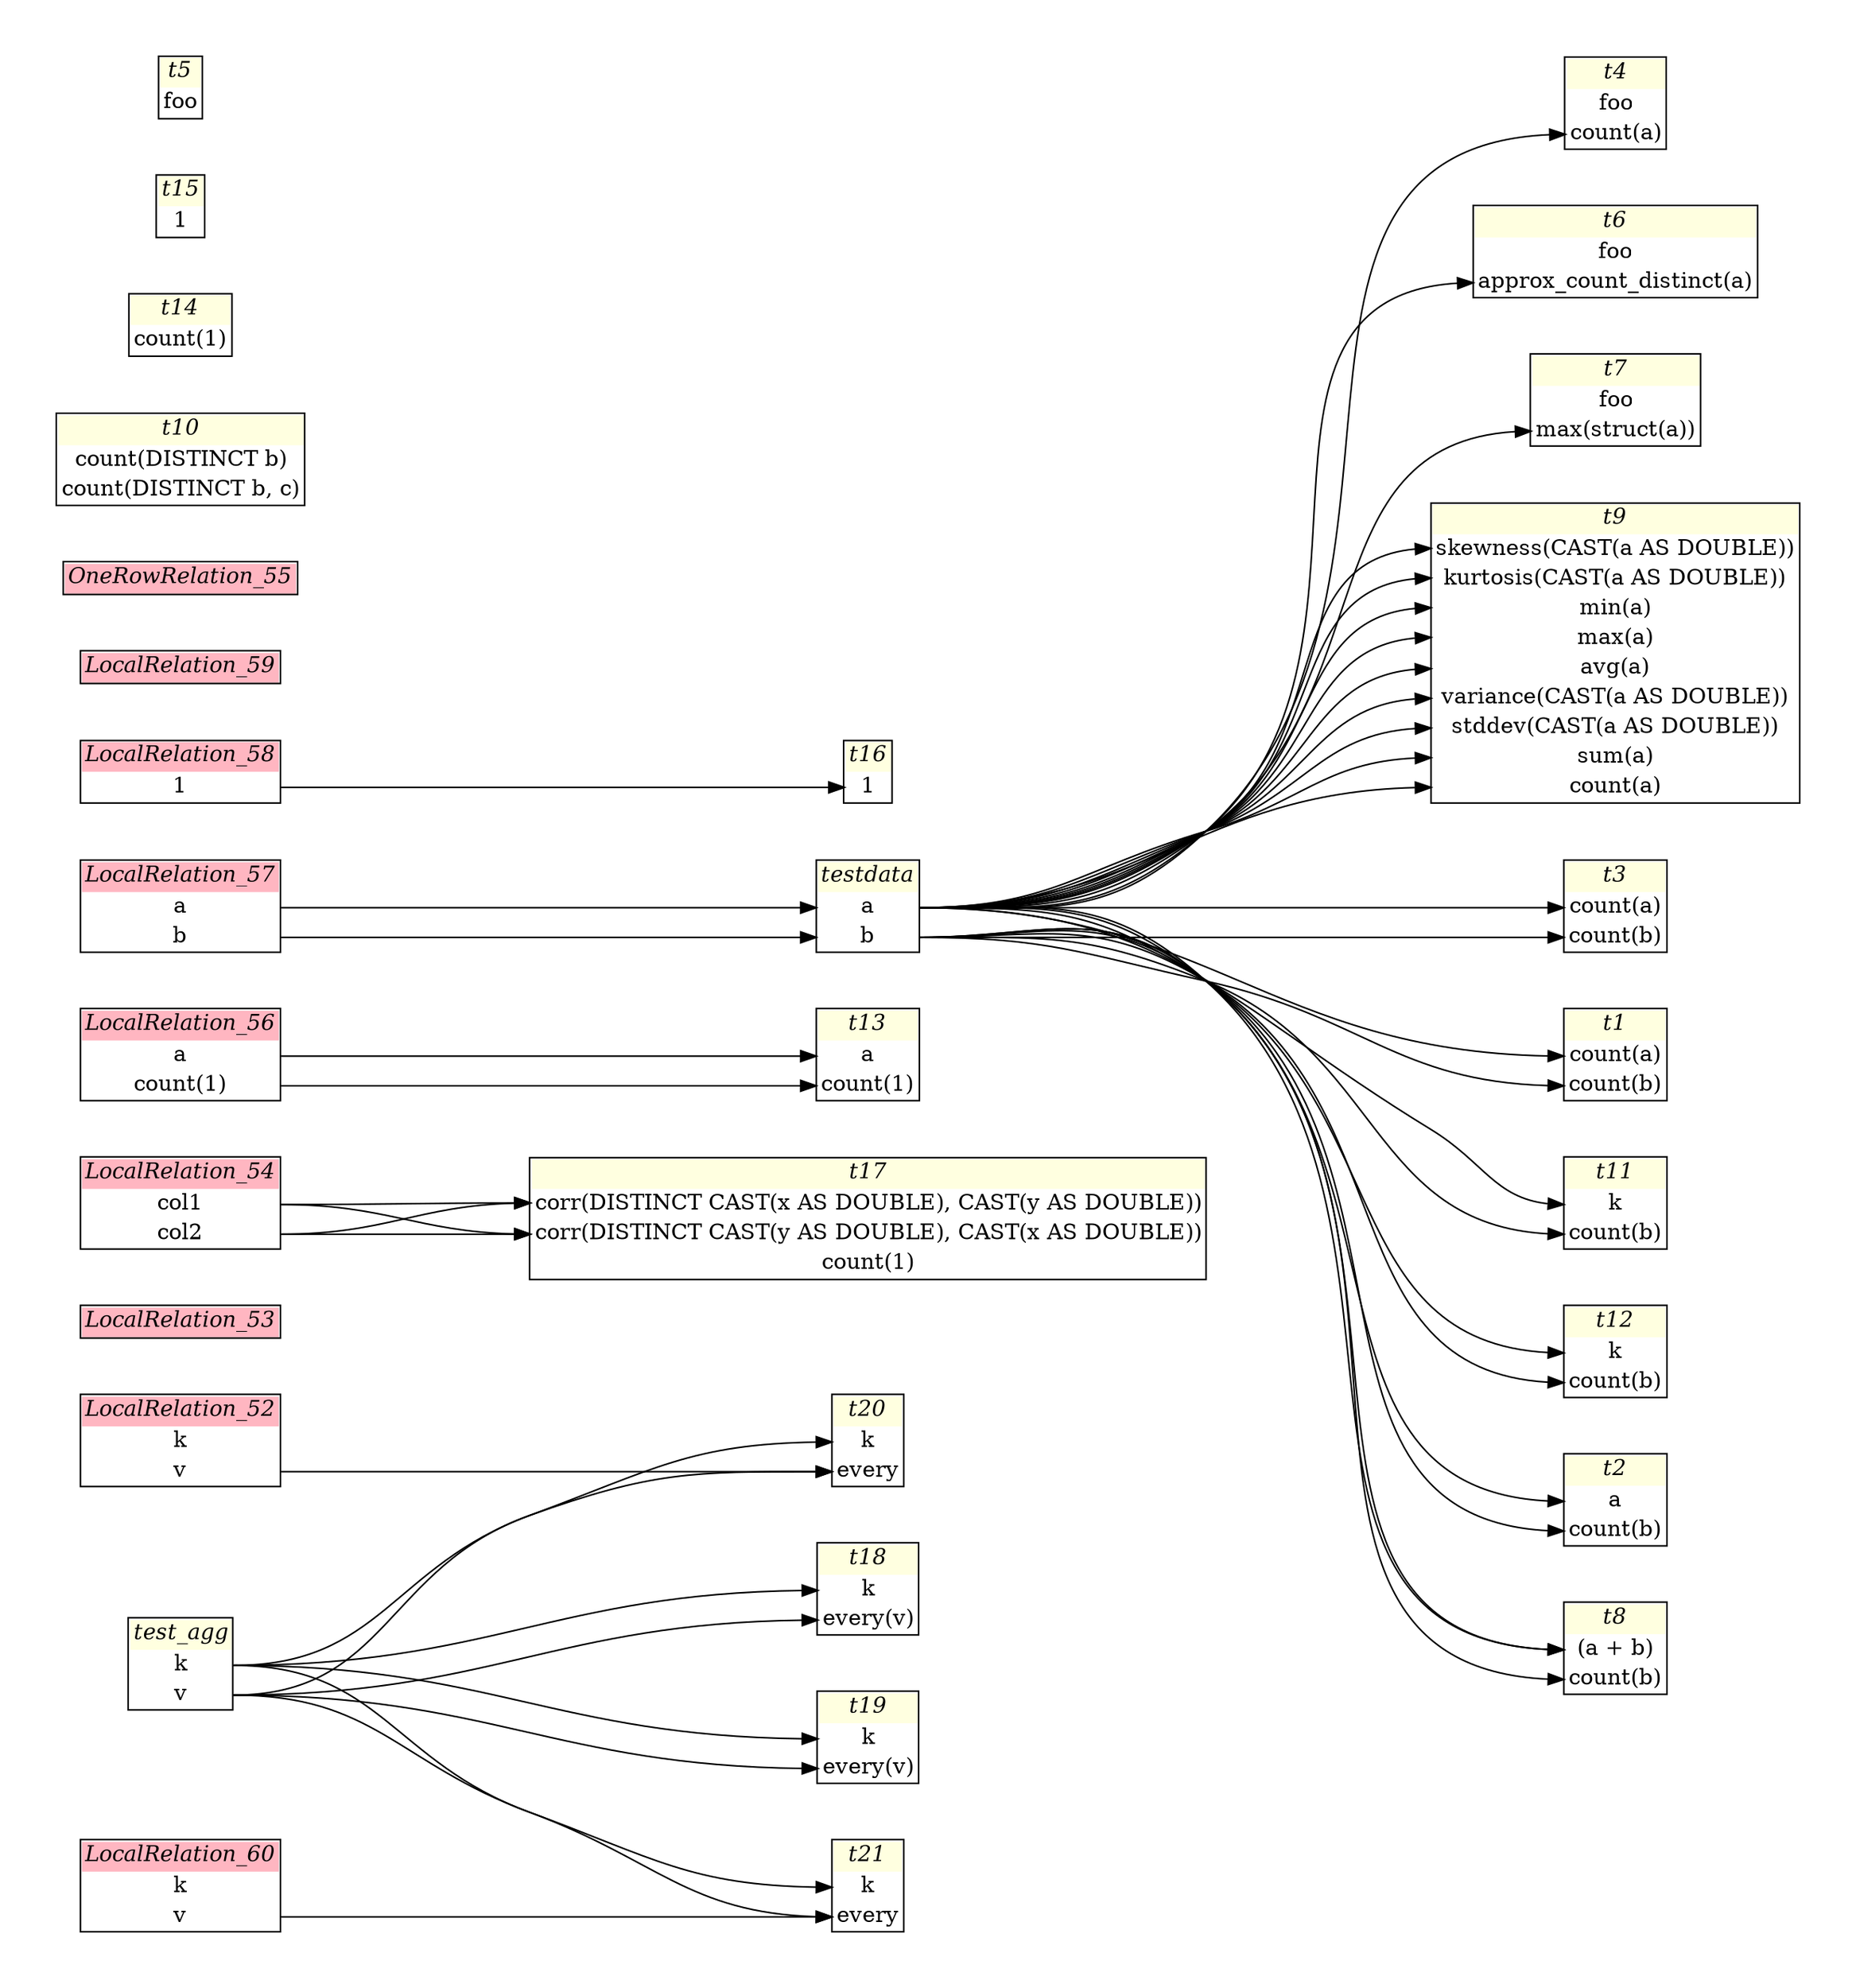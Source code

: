 // Automatically generated by SQLFlowTestSuite


digraph {
  graph [pad="0.5", nodesep="0.5", ranksep="2", fontname="Helvetica"];
  node [shape=plain]
  rankdir=LR;

  
"LocalRelation_52" [label=<
<table border="1" cellborder="0" cellspacing="0">
  <tr><td bgcolor="lightpink"><i>LocalRelation_52</i></td></tr>
  <tr><td port="0">k</td></tr>
<tr><td port="1">v</td></tr>
</table>>];
       

"LocalRelation_53" [label=<
<table border="1" cellborder="0" cellspacing="0">
  <tr><td bgcolor="lightpink"><i>LocalRelation_53</i></td></tr>
  
</table>>];
       

"LocalRelation_54" [label=<
<table border="1" cellborder="0" cellspacing="0">
  <tr><td bgcolor="lightpink"><i>LocalRelation_54</i></td></tr>
  <tr><td port="0">col1</td></tr>
<tr><td port="1">col2</td></tr>
</table>>];
       

"LocalRelation_56" [label=<
<table border="1" cellborder="0" cellspacing="0">
  <tr><td bgcolor="lightpink"><i>LocalRelation_56</i></td></tr>
  <tr><td port="0">a</td></tr>
<tr><td port="1">count(1)</td></tr>
</table>>];
       

"LocalRelation_57" [label=<
<table border="1" cellborder="0" cellspacing="0">
  <tr><td bgcolor="lightpink"><i>LocalRelation_57</i></td></tr>
  <tr><td port="0">a</td></tr>
<tr><td port="1">b</td></tr>
</table>>];
       

"LocalRelation_58" [label=<
<table border="1" cellborder="0" cellspacing="0">
  <tr><td bgcolor="lightpink"><i>LocalRelation_58</i></td></tr>
  <tr><td port="0">1</td></tr>
</table>>];
       

"LocalRelation_59" [label=<
<table border="1" cellborder="0" cellspacing="0">
  <tr><td bgcolor="lightpink"><i>LocalRelation_59</i></td></tr>
  
</table>>];
       

"LocalRelation_60" [label=<
<table border="1" cellborder="0" cellspacing="0">
  <tr><td bgcolor="lightpink"><i>LocalRelation_60</i></td></tr>
  <tr><td port="0">k</td></tr>
<tr><td port="1">v</td></tr>
</table>>];
       

"OneRowRelation_55" [label=<
<table border="1" cellborder="0" cellspacing="0">
  <tr><td bgcolor="lightpink"><i>OneRowRelation_55</i></td></tr>
  
</table>>];
       

"t1" [label=<
<table border="1" cellborder="0" cellspacing="0">
  <tr><td bgcolor="lightyellow"><i>t1</i></td></tr>
  <tr><td port="0">count(a)</td></tr>
<tr><td port="1">count(b)</td></tr>
</table>>];
           

"t10" [label=<
<table border="1" cellborder="0" cellspacing="0">
  <tr><td bgcolor="lightyellow"><i>t10</i></td></tr>
  <tr><td port="0">count(DISTINCT b)</td></tr>
<tr><td port="1">count(DISTINCT b, c)</td></tr>
</table>>];
           

"t11" [label=<
<table border="1" cellborder="0" cellspacing="0">
  <tr><td bgcolor="lightyellow"><i>t11</i></td></tr>
  <tr><td port="0">k</td></tr>
<tr><td port="1">count(b)</td></tr>
</table>>];
           

"t12" [label=<
<table border="1" cellborder="0" cellspacing="0">
  <tr><td bgcolor="lightyellow"><i>t12</i></td></tr>
  <tr><td port="0">k</td></tr>
<tr><td port="1">count(b)</td></tr>
</table>>];
           

"t13" [label=<
<table border="1" cellborder="0" cellspacing="0">
  <tr><td bgcolor="lightyellow"><i>t13</i></td></tr>
  <tr><td port="0">a</td></tr>
<tr><td port="1">count(1)</td></tr>
</table>>];
           

"t14" [label=<
<table border="1" cellborder="0" cellspacing="0">
  <tr><td bgcolor="lightyellow"><i>t14</i></td></tr>
  <tr><td port="0">count(1)</td></tr>
</table>>];
           

"t15" [label=<
<table border="1" cellborder="0" cellspacing="0">
  <tr><td bgcolor="lightyellow"><i>t15</i></td></tr>
  <tr><td port="0">1</td></tr>
</table>>];
           

"t16" [label=<
<table border="1" cellborder="0" cellspacing="0">
  <tr><td bgcolor="lightyellow"><i>t16</i></td></tr>
  <tr><td port="0">1</td></tr>
</table>>];
           

"t17" [label=<
<table border="1" cellborder="0" cellspacing="0">
  <tr><td bgcolor="lightyellow"><i>t17</i></td></tr>
  <tr><td port="0">corr(DISTINCT CAST(x AS DOUBLE), CAST(y AS DOUBLE))</td></tr>
<tr><td port="1">corr(DISTINCT CAST(y AS DOUBLE), CAST(x AS DOUBLE))</td></tr>
<tr><td port="2">count(1)</td></tr>
</table>>];
           

"t18" [label=<
<table border="1" cellborder="0" cellspacing="0">
  <tr><td bgcolor="lightyellow"><i>t18</i></td></tr>
  <tr><td port="0">k</td></tr>
<tr><td port="1">every(v)</td></tr>
</table>>];
           

"t19" [label=<
<table border="1" cellborder="0" cellspacing="0">
  <tr><td bgcolor="lightyellow"><i>t19</i></td></tr>
  <tr><td port="0">k</td></tr>
<tr><td port="1">every(v)</td></tr>
</table>>];
           

"t2" [label=<
<table border="1" cellborder="0" cellspacing="0">
  <tr><td bgcolor="lightyellow"><i>t2</i></td></tr>
  <tr><td port="0">a</td></tr>
<tr><td port="1">count(b)</td></tr>
</table>>];
           

"t20" [label=<
<table border="1" cellborder="0" cellspacing="0">
  <tr><td bgcolor="lightyellow"><i>t20</i></td></tr>
  <tr><td port="0">k</td></tr>
<tr><td port="1">every</td></tr>
</table>>];
           

"t21" [label=<
<table border="1" cellborder="0" cellspacing="0">
  <tr><td bgcolor="lightyellow"><i>t21</i></td></tr>
  <tr><td port="0">k</td></tr>
<tr><td port="1">every</td></tr>
</table>>];
           

"t3" [label=<
<table border="1" cellborder="0" cellspacing="0">
  <tr><td bgcolor="lightyellow"><i>t3</i></td></tr>
  <tr><td port="0">count(a)</td></tr>
<tr><td port="1">count(b)</td></tr>
</table>>];
           

"t4" [label=<
<table border="1" cellborder="0" cellspacing="0">
  <tr><td bgcolor="lightyellow"><i>t4</i></td></tr>
  <tr><td port="0">foo</td></tr>
<tr><td port="1">count(a)</td></tr>
</table>>];
           

"t5" [label=<
<table border="1" cellborder="0" cellspacing="0">
  <tr><td bgcolor="lightyellow"><i>t5</i></td></tr>
  <tr><td port="0">foo</td></tr>
</table>>];
           

"t6" [label=<
<table border="1" cellborder="0" cellspacing="0">
  <tr><td bgcolor="lightyellow"><i>t6</i></td></tr>
  <tr><td port="0">foo</td></tr>
<tr><td port="1">approx_count_distinct(a)</td></tr>
</table>>];
           

"t7" [label=<
<table border="1" cellborder="0" cellspacing="0">
  <tr><td bgcolor="lightyellow"><i>t7</i></td></tr>
  <tr><td port="0">foo</td></tr>
<tr><td port="1">max(struct(a))</td></tr>
</table>>];
           

"t8" [label=<
<table border="1" cellborder="0" cellspacing="0">
  <tr><td bgcolor="lightyellow"><i>t8</i></td></tr>
  <tr><td port="0">(a + b)</td></tr>
<tr><td port="1">count(b)</td></tr>
</table>>];
           

"t9" [label=<
<table border="1" cellborder="0" cellspacing="0">
  <tr><td bgcolor="lightyellow"><i>t9</i></td></tr>
  <tr><td port="0">skewness(CAST(a AS DOUBLE))</td></tr>
<tr><td port="1">kurtosis(CAST(a AS DOUBLE))</td></tr>
<tr><td port="2">min(a)</td></tr>
<tr><td port="3">max(a)</td></tr>
<tr><td port="4">avg(a)</td></tr>
<tr><td port="5">variance(CAST(a AS DOUBLE))</td></tr>
<tr><td port="6">stddev(CAST(a AS DOUBLE))</td></tr>
<tr><td port="7">sum(a)</td></tr>
<tr><td port="8">count(a)</td></tr>
</table>>];
           

"test_agg" [label=<
<table border="1" cellborder="0" cellspacing="0">
  <tr><td bgcolor="lightyellow"><i>test_agg</i></td></tr>
  <tr><td port="0">k</td></tr>
<tr><td port="1">v</td></tr>
</table>>];
       

"testdata" [label=<
<table border="1" cellborder="0" cellspacing="0">
  <tr><td bgcolor="lightyellow"><i>testdata</i></td></tr>
  <tr><td port="0">a</td></tr>
<tr><td port="1">b</td></tr>
</table>>];
       

"testdata" [label=<
<table border="1" cellborder="0" cellspacing="0">
  <tr><td bgcolor="lightyellow"><i>testdata</i></td></tr>
  <tr><td port="0">a</td></tr>
<tr><td port="1">b</td></tr>
</table>>];
           
  "LocalRelation_52":1 -> t20:1
"LocalRelation_54":0 -> t17:0
"LocalRelation_54":0 -> t17:1
"LocalRelation_54":1 -> t17:0
"LocalRelation_54":1 -> t17:1
"LocalRelation_56":0 -> t13:0
"LocalRelation_56":1 -> t13:1
"LocalRelation_57":0 -> testdata:0
"LocalRelation_57":1 -> testdata:1
"LocalRelation_58":0 -> t16:0
"LocalRelation_60":1 -> t21:1
"test_agg":0 -> t18:0
"test_agg":0 -> t19:0
"test_agg":0 -> t20:0
"test_agg":0 -> t21:0
"test_agg":1 -> t18:1
"test_agg":1 -> t19:1
"test_agg":1 -> t20:1
"test_agg":1 -> t21:1
"testdata":0 -> t11:0
"testdata":0 -> t12:0
"testdata":0 -> t1:0
"testdata":0 -> t2:0
"testdata":0 -> t3:0
"testdata":0 -> t4:1
"testdata":0 -> t6:1
"testdata":0 -> t7:1
"testdata":0 -> t8:0
"testdata":0 -> t9:0
"testdata":0 -> t9:1
"testdata":0 -> t9:2
"testdata":0 -> t9:3
"testdata":0 -> t9:4
"testdata":0 -> t9:5
"testdata":0 -> t9:6
"testdata":0 -> t9:7
"testdata":0 -> t9:8
"testdata":1 -> t11:1
"testdata":1 -> t12:1
"testdata":1 -> t1:1
"testdata":1 -> t2:1
"testdata":1 -> t3:1
"testdata":1 -> t8:0
"testdata":1 -> t8:1
}
       